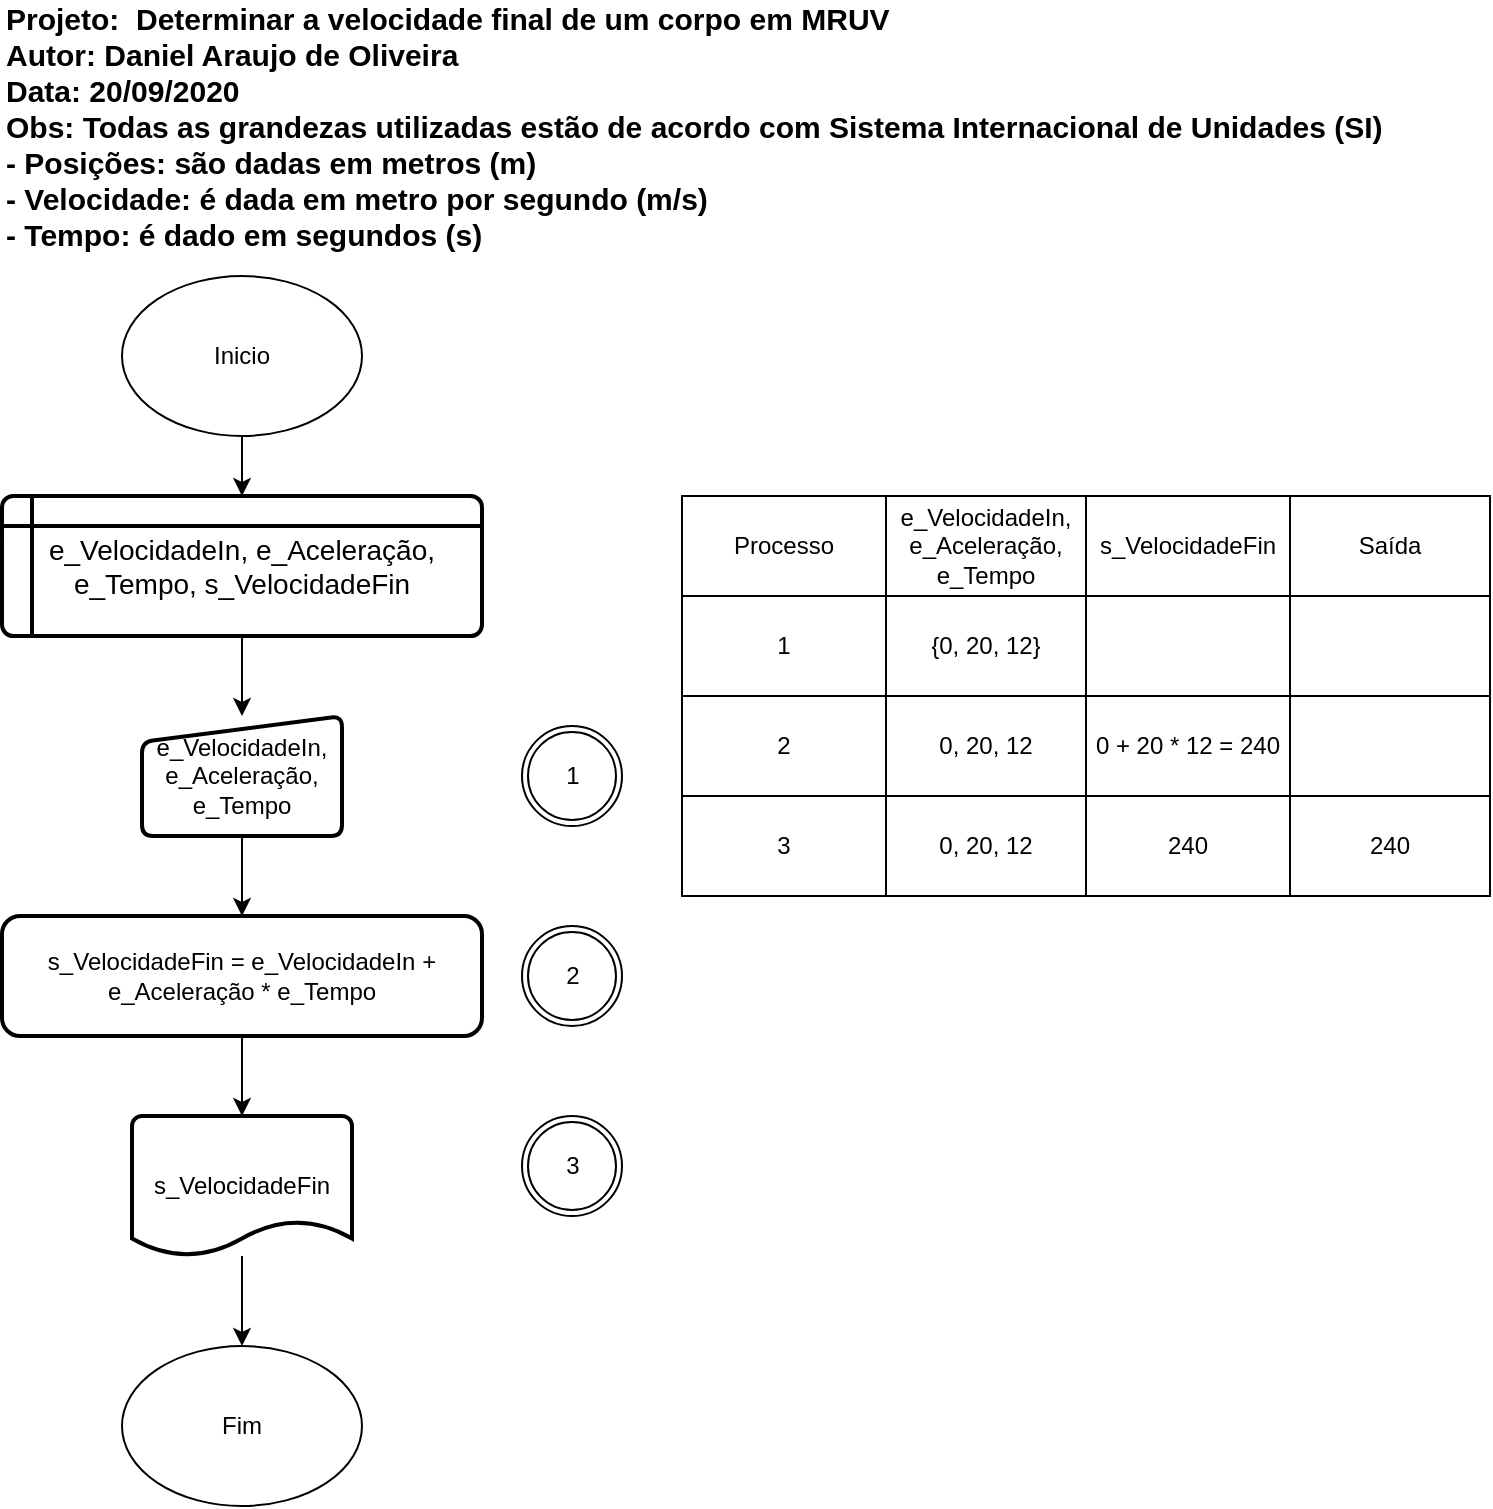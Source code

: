 <mxfile version="13.6.2" type="device"><diagram id="JG7g2PaDwUfPKrN9pu8q" name="Página-1"><mxGraphModel dx="868" dy="510" grid="1" gridSize="10" guides="1" tooltips="1" connect="1" arrows="1" fold="1" page="1" pageScale="1" pageWidth="827" pageHeight="1169" math="0" shadow="0"><root><mxCell id="0"/><mxCell id="1" parent="0"/><mxCell id="aESUnSwXktHSpMKd8cvz-1" value="" style="edgeStyle=orthogonalEdgeStyle;rounded=0;orthogonalLoop=1;jettySize=auto;html=1;" edge="1" parent="1" source="aESUnSwXktHSpMKd8cvz-2" target="aESUnSwXktHSpMKd8cvz-6"><mxGeometry relative="1" as="geometry"/></mxCell><mxCell id="aESUnSwXktHSpMKd8cvz-2" value="Inicio" style="ellipse;whiteSpace=wrap;html=1;" vertex="1" parent="1"><mxGeometry x="120" y="140" width="120" height="80" as="geometry"/></mxCell><mxCell id="aESUnSwXktHSpMKd8cvz-3" value="" style="edgeStyle=orthogonalEdgeStyle;rounded=0;orthogonalLoop=1;jettySize=auto;html=1;" edge="1" parent="1" source="aESUnSwXktHSpMKd8cvz-4" target="aESUnSwXktHSpMKd8cvz-10"><mxGeometry relative="1" as="geometry"/></mxCell><mxCell id="aESUnSwXktHSpMKd8cvz-4" value="e_VelocidadeIn, e_Aceleração, e_Tempo" style="html=1;strokeWidth=2;shape=manualInput;whiteSpace=wrap;rounded=1;size=13;arcSize=11;" vertex="1" parent="1"><mxGeometry x="130" y="360" width="100" height="60" as="geometry"/></mxCell><mxCell id="aESUnSwXktHSpMKd8cvz-5" value="" style="edgeStyle=orthogonalEdgeStyle;rounded=0;orthogonalLoop=1;jettySize=auto;html=1;" edge="1" parent="1" source="aESUnSwXktHSpMKd8cvz-6" target="aESUnSwXktHSpMKd8cvz-4"><mxGeometry relative="1" as="geometry"/></mxCell><mxCell id="aESUnSwXktHSpMKd8cvz-6" value="&lt;span style=&quot;font-size: 14px&quot;&gt;e_VelocidadeIn, e_Aceleração, e_Tempo, s_VelocidadeFin&lt;/span&gt;" style="shape=internalStorage;whiteSpace=wrap;html=1;dx=15;dy=15;rounded=1;arcSize=8;strokeWidth=2;" vertex="1" parent="1"><mxGeometry x="60" y="250" width="240" height="70" as="geometry"/></mxCell><mxCell id="aESUnSwXktHSpMKd8cvz-7" value="" style="edgeStyle=orthogonalEdgeStyle;rounded=0;orthogonalLoop=1;jettySize=auto;html=1;" edge="1" parent="1" source="aESUnSwXktHSpMKd8cvz-8" target="aESUnSwXktHSpMKd8cvz-32"><mxGeometry relative="1" as="geometry"/></mxCell><mxCell id="aESUnSwXktHSpMKd8cvz-8" value="s_VelocidadeFin" style="strokeWidth=2;html=1;shape=mxgraph.flowchart.document2;whiteSpace=wrap;size=0.25;" vertex="1" parent="1"><mxGeometry x="125" y="560" width="110" height="70" as="geometry"/></mxCell><mxCell id="aESUnSwXktHSpMKd8cvz-9" value="" style="edgeStyle=orthogonalEdgeStyle;rounded=0;orthogonalLoop=1;jettySize=auto;html=1;" edge="1" parent="1" source="aESUnSwXktHSpMKd8cvz-10" target="aESUnSwXktHSpMKd8cvz-8"><mxGeometry relative="1" as="geometry"/></mxCell><mxCell id="aESUnSwXktHSpMKd8cvz-10" value="s_VelocidadeFin = e_VelocidadeIn + e_Aceleração * e_Tempo" style="rounded=1;whiteSpace=wrap;html=1;strokeWidth=2;" vertex="1" parent="1"><mxGeometry x="60" y="460" width="240" height="60" as="geometry"/></mxCell><mxCell id="aESUnSwXktHSpMKd8cvz-11" value="" style="shape=table;html=1;whiteSpace=wrap;startSize=0;container=1;collapsible=0;childLayout=tableLayout;" vertex="1" parent="1"><mxGeometry x="400" y="250" width="404" height="200" as="geometry"/></mxCell><mxCell id="aESUnSwXktHSpMKd8cvz-12" value="" style="shape=partialRectangle;html=1;whiteSpace=wrap;collapsible=0;dropTarget=0;pointerEvents=0;fillColor=none;top=0;left=0;bottom=0;right=0;points=[[0,0.5],[1,0.5]];portConstraint=eastwest;" vertex="1" parent="aESUnSwXktHSpMKd8cvz-11"><mxGeometry width="404" height="50" as="geometry"/></mxCell><mxCell id="aESUnSwXktHSpMKd8cvz-13" value="Processo" style="shape=partialRectangle;html=1;whiteSpace=wrap;connectable=0;overflow=hidden;fillColor=none;top=0;left=0;bottom=0;right=0;" vertex="1" parent="aESUnSwXktHSpMKd8cvz-12"><mxGeometry width="102" height="50" as="geometry"/></mxCell><mxCell id="aESUnSwXktHSpMKd8cvz-14" value="e_VelocidadeIn, e_Aceleração, e_Tempo" style="shape=partialRectangle;html=1;whiteSpace=wrap;connectable=0;overflow=hidden;fillColor=none;top=0;left=0;bottom=0;right=0;" vertex="1" parent="aESUnSwXktHSpMKd8cvz-12"><mxGeometry x="102" width="100" height="50" as="geometry"/></mxCell><mxCell id="aESUnSwXktHSpMKd8cvz-15" value="s_VelocidadeFin" style="shape=partialRectangle;html=1;whiteSpace=wrap;connectable=0;overflow=hidden;fillColor=none;top=0;left=0;bottom=0;right=0;" vertex="1" parent="aESUnSwXktHSpMKd8cvz-12"><mxGeometry x="202" width="102" height="50" as="geometry"/></mxCell><mxCell id="aESUnSwXktHSpMKd8cvz-16" value="Saída" style="shape=partialRectangle;html=1;whiteSpace=wrap;connectable=0;overflow=hidden;fillColor=none;top=0;left=0;bottom=0;right=0;" vertex="1" parent="aESUnSwXktHSpMKd8cvz-12"><mxGeometry x="304" width="100" height="50" as="geometry"/></mxCell><mxCell id="aESUnSwXktHSpMKd8cvz-17" value="" style="shape=partialRectangle;html=1;whiteSpace=wrap;collapsible=0;dropTarget=0;pointerEvents=0;fillColor=none;top=0;left=0;bottom=0;right=0;points=[[0,0.5],[1,0.5]];portConstraint=eastwest;" vertex="1" parent="aESUnSwXktHSpMKd8cvz-11"><mxGeometry y="50" width="404" height="50" as="geometry"/></mxCell><mxCell id="aESUnSwXktHSpMKd8cvz-18" value="1" style="shape=partialRectangle;html=1;whiteSpace=wrap;connectable=0;overflow=hidden;fillColor=none;top=0;left=0;bottom=0;right=0;" vertex="1" parent="aESUnSwXktHSpMKd8cvz-17"><mxGeometry width="102" height="50" as="geometry"/></mxCell><mxCell id="aESUnSwXktHSpMKd8cvz-19" value="{0, 20, 12}" style="shape=partialRectangle;html=1;whiteSpace=wrap;connectable=0;overflow=hidden;fillColor=none;top=0;left=0;bottom=0;right=0;" vertex="1" parent="aESUnSwXktHSpMKd8cvz-17"><mxGeometry x="102" width="100" height="50" as="geometry"/></mxCell><mxCell id="aESUnSwXktHSpMKd8cvz-20" value="" style="shape=partialRectangle;html=1;whiteSpace=wrap;connectable=0;overflow=hidden;fillColor=none;top=0;left=0;bottom=0;right=0;" vertex="1" parent="aESUnSwXktHSpMKd8cvz-17"><mxGeometry x="202" width="102" height="50" as="geometry"/></mxCell><mxCell id="aESUnSwXktHSpMKd8cvz-21" value="" style="shape=partialRectangle;html=1;whiteSpace=wrap;connectable=0;overflow=hidden;fillColor=none;top=0;left=0;bottom=0;right=0;" vertex="1" parent="aESUnSwXktHSpMKd8cvz-17"><mxGeometry x="304" width="100" height="50" as="geometry"/></mxCell><mxCell id="aESUnSwXktHSpMKd8cvz-22" value="" style="shape=partialRectangle;html=1;whiteSpace=wrap;collapsible=0;dropTarget=0;pointerEvents=0;fillColor=none;top=0;left=0;bottom=0;right=0;points=[[0,0.5],[1,0.5]];portConstraint=eastwest;" vertex="1" parent="aESUnSwXktHSpMKd8cvz-11"><mxGeometry y="100" width="404" height="50" as="geometry"/></mxCell><mxCell id="aESUnSwXktHSpMKd8cvz-23" value="2" style="shape=partialRectangle;html=1;whiteSpace=wrap;connectable=0;overflow=hidden;fillColor=none;top=0;left=0;bottom=0;right=0;" vertex="1" parent="aESUnSwXktHSpMKd8cvz-22"><mxGeometry width="102" height="50" as="geometry"/></mxCell><mxCell id="aESUnSwXktHSpMKd8cvz-24" value="0, 20, 12" style="shape=partialRectangle;html=1;whiteSpace=wrap;connectable=0;overflow=hidden;fillColor=none;top=0;left=0;bottom=0;right=0;" vertex="1" parent="aESUnSwXktHSpMKd8cvz-22"><mxGeometry x="102" width="100" height="50" as="geometry"/></mxCell><mxCell id="aESUnSwXktHSpMKd8cvz-25" value="0 + 20 * 12 = 240" style="shape=partialRectangle;html=1;whiteSpace=wrap;connectable=0;overflow=hidden;fillColor=none;top=0;left=0;bottom=0;right=0;" vertex="1" parent="aESUnSwXktHSpMKd8cvz-22"><mxGeometry x="202" width="102" height="50" as="geometry"/></mxCell><mxCell id="aESUnSwXktHSpMKd8cvz-26" value="" style="shape=partialRectangle;html=1;whiteSpace=wrap;connectable=0;overflow=hidden;fillColor=none;top=0;left=0;bottom=0;right=0;" vertex="1" parent="aESUnSwXktHSpMKd8cvz-22"><mxGeometry x="304" width="100" height="50" as="geometry"/></mxCell><mxCell id="aESUnSwXktHSpMKd8cvz-27" value="" style="shape=partialRectangle;html=1;whiteSpace=wrap;collapsible=0;dropTarget=0;pointerEvents=0;fillColor=none;top=0;left=0;bottom=0;right=0;points=[[0,0.5],[1,0.5]];portConstraint=eastwest;" vertex="1" parent="aESUnSwXktHSpMKd8cvz-11"><mxGeometry y="150" width="404" height="50" as="geometry"/></mxCell><mxCell id="aESUnSwXktHSpMKd8cvz-28" value="3" style="shape=partialRectangle;html=1;whiteSpace=wrap;connectable=0;overflow=hidden;fillColor=none;top=0;left=0;bottom=0;right=0;" vertex="1" parent="aESUnSwXktHSpMKd8cvz-27"><mxGeometry width="102" height="50" as="geometry"/></mxCell><mxCell id="aESUnSwXktHSpMKd8cvz-29" value="0, 20, 12" style="shape=partialRectangle;html=1;whiteSpace=wrap;connectable=0;overflow=hidden;fillColor=none;top=0;left=0;bottom=0;right=0;" vertex="1" parent="aESUnSwXktHSpMKd8cvz-27"><mxGeometry x="102" width="100" height="50" as="geometry"/></mxCell><mxCell id="aESUnSwXktHSpMKd8cvz-30" value="240" style="shape=partialRectangle;html=1;whiteSpace=wrap;connectable=0;overflow=hidden;fillColor=none;top=0;left=0;bottom=0;right=0;" vertex="1" parent="aESUnSwXktHSpMKd8cvz-27"><mxGeometry x="202" width="102" height="50" as="geometry"/></mxCell><mxCell id="aESUnSwXktHSpMKd8cvz-31" value="240" style="shape=partialRectangle;html=1;whiteSpace=wrap;connectable=0;overflow=hidden;fillColor=none;top=0;left=0;bottom=0;right=0;" vertex="1" parent="aESUnSwXktHSpMKd8cvz-27"><mxGeometry x="304" width="100" height="50" as="geometry"/></mxCell><mxCell id="aESUnSwXktHSpMKd8cvz-32" value="Fim" style="ellipse;whiteSpace=wrap;html=1;" vertex="1" parent="1"><mxGeometry x="120" y="675" width="120" height="80" as="geometry"/></mxCell><mxCell id="aESUnSwXktHSpMKd8cvz-33" value="" style="shape=mxgraph.bpmn.shape;html=1;verticalLabelPosition=bottom;labelBackgroundColor=#ffffff;verticalAlign=top;align=center;perimeter=ellipsePerimeter;outlineConnect=0;outline=throwing;symbol=general;strokeWidth=1;" vertex="1" parent="1"><mxGeometry x="320" y="365" width="50" height="50" as="geometry"/></mxCell><mxCell id="aESUnSwXktHSpMKd8cvz-34" value="" style="shape=mxgraph.bpmn.shape;html=1;verticalLabelPosition=bottom;labelBackgroundColor=#ffffff;verticalAlign=top;align=center;perimeter=ellipsePerimeter;outlineConnect=0;outline=throwing;symbol=general;strokeWidth=1;" vertex="1" parent="1"><mxGeometry x="320" y="465" width="50" height="50" as="geometry"/></mxCell><mxCell id="aESUnSwXktHSpMKd8cvz-35" value="" style="shape=mxgraph.bpmn.shape;html=1;verticalLabelPosition=bottom;labelBackgroundColor=#ffffff;verticalAlign=top;align=center;perimeter=ellipsePerimeter;outlineConnect=0;outline=throwing;symbol=general;strokeWidth=1;" vertex="1" parent="1"><mxGeometry x="320" y="560" width="50" height="50" as="geometry"/></mxCell><mxCell id="aESUnSwXktHSpMKd8cvz-36" value="1" style="text;html=1;resizable=0;autosize=1;align=center;verticalAlign=middle;points=[];fillColor=none;strokeColor=none;rounded=0;" vertex="1" parent="1"><mxGeometry x="335" y="380" width="20" height="20" as="geometry"/></mxCell><mxCell id="aESUnSwXktHSpMKd8cvz-37" value="2" style="text;html=1;resizable=0;autosize=1;align=center;verticalAlign=middle;points=[];fillColor=none;strokeColor=none;rounded=0;" vertex="1" parent="1"><mxGeometry x="335" y="480" width="20" height="20" as="geometry"/></mxCell><mxCell id="aESUnSwXktHSpMKd8cvz-38" value="3" style="text;html=1;resizable=0;autosize=1;align=center;verticalAlign=middle;points=[];fillColor=none;strokeColor=none;rounded=0;" vertex="1" parent="1"><mxGeometry x="335" y="575" width="20" height="20" as="geometry"/></mxCell><mxCell id="aESUnSwXktHSpMKd8cvz-39" value="&lt;font&gt;&lt;b style=&quot;font-size: 15px&quot;&gt;Projeto:&amp;nbsp; D&lt;/b&gt;&lt;span style=&quot;font-size: 15px&quot;&gt;&lt;b&gt;eterminar a velocidade final de um corpo em MRUV&amp;nbsp;&lt;/b&gt;&lt;/span&gt;&lt;br&gt;&lt;b style=&quot;font-size: 15px&quot;&gt;Autor: Daniel Araujo de Oliveira&lt;/b&gt;&lt;br&gt;&lt;b style=&quot;font-size: 15px&quot;&gt;Data: 20/09/2020&lt;br&gt;Obs: Todas as grandezas utilizadas estão de acordo com Sistema Internacional de Unidades (SI)&lt;br&gt;- Posições: são dadas em metros (m)&lt;br&gt;- Velocidade: é dada em metro por segundo (m/s)&lt;br&gt;- Tempo: é dado em segundos (s)&amp;nbsp;&lt;br&gt;&lt;/b&gt;&lt;/font&gt;" style="text;html=1;resizable=0;autosize=1;align=left;verticalAlign=middle;points=[];fillColor=none;strokeColor=none;rounded=0;" vertex="1" parent="1"><mxGeometry x="60" y="10" width="690" height="110" as="geometry"/></mxCell></root></mxGraphModel></diagram></mxfile>